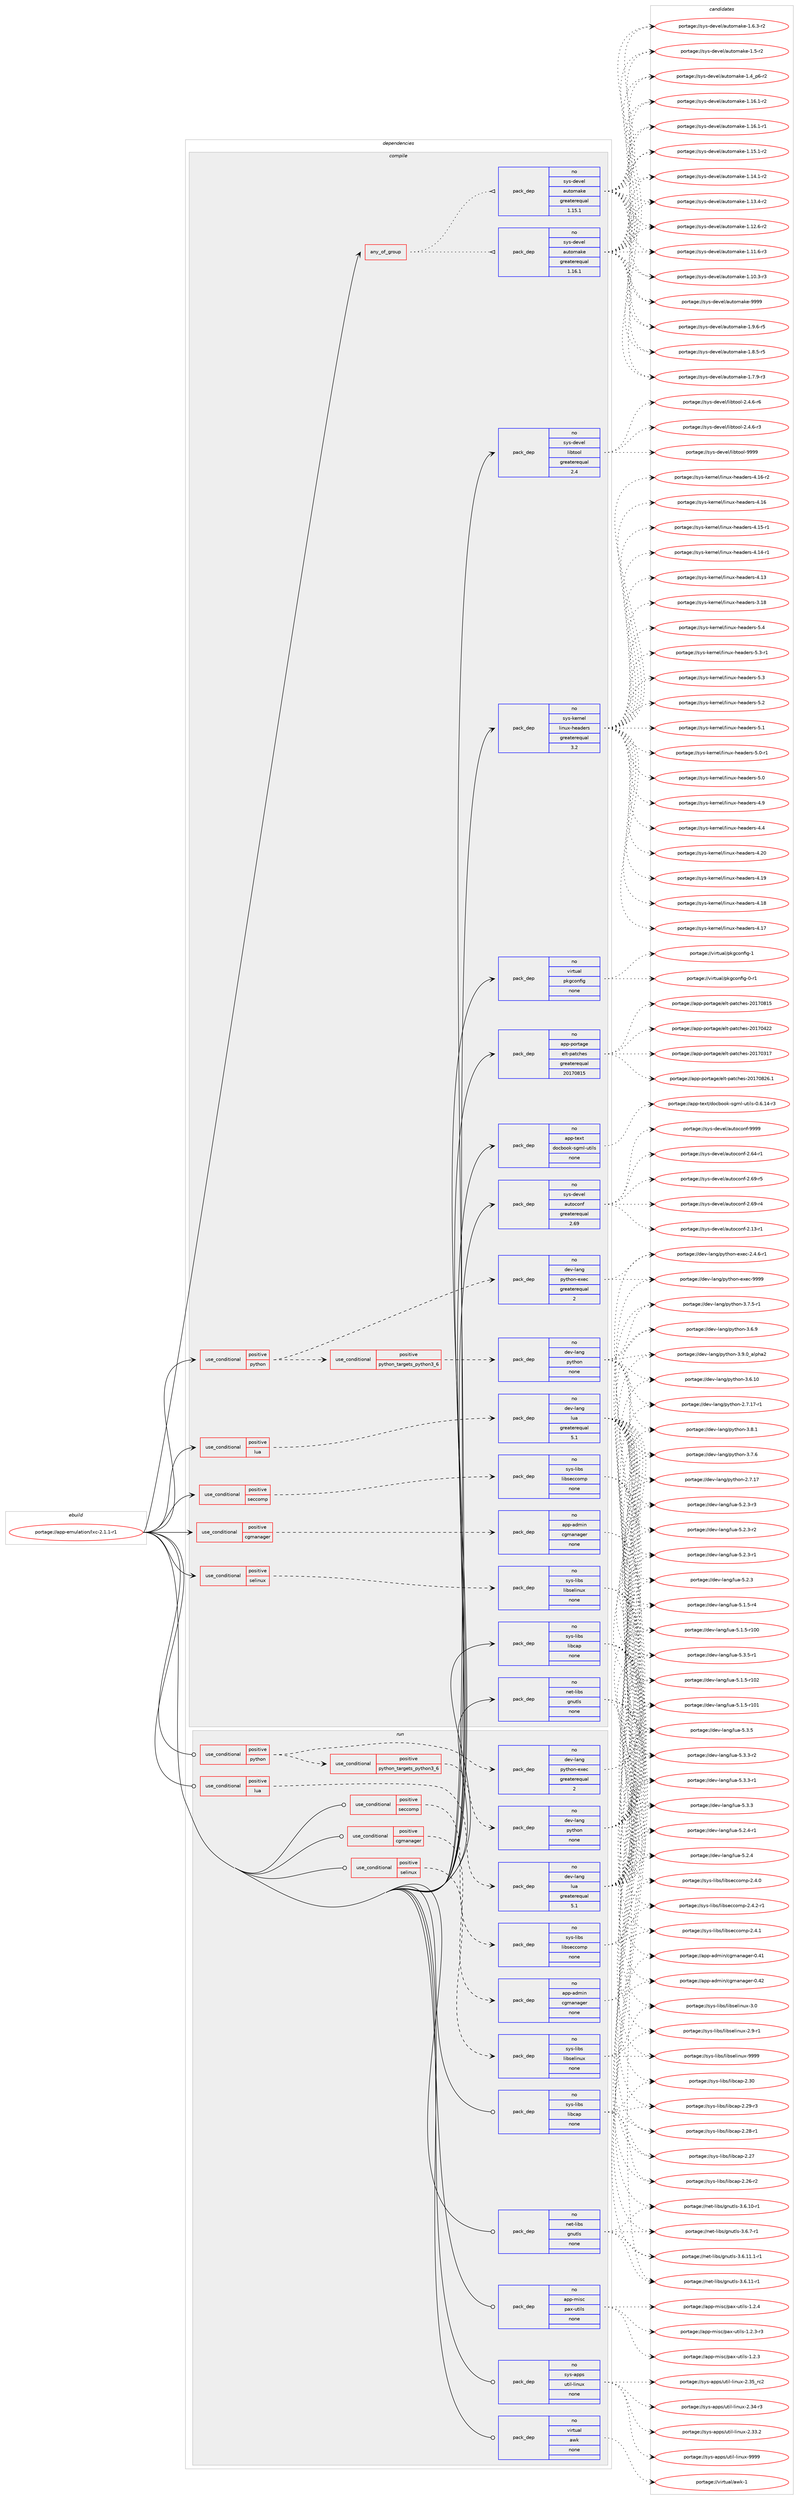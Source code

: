 digraph prolog {

# *************
# Graph options
# *************

newrank=true;
concentrate=true;
compound=true;
graph [rankdir=LR,fontname=Helvetica,fontsize=10,ranksep=1.5];#, ranksep=2.5, nodesep=0.2];
edge  [arrowhead=vee];
node  [fontname=Helvetica,fontsize=10];

# **********
# The ebuild
# **********

subgraph cluster_leftcol {
color=gray;
label=<<i>ebuild</i>>;
id [label="portage://app-emulation/lxc-2.1.1-r1", color=red, width=4, href="../app-emulation/lxc-2.1.1-r1.svg"];
}

# ****************
# The dependencies
# ****************

subgraph cluster_midcol {
color=gray;
label=<<i>dependencies</i>>;
subgraph cluster_compile {
fillcolor="#eeeeee";
style=filled;
label=<<i>compile</i>>;
subgraph any8077 {
dependency628080 [label=<<TABLE BORDER="0" CELLBORDER="1" CELLSPACING="0" CELLPADDING="4"><TR><TD CELLPADDING="10">any_of_group</TD></TR></TABLE>>, shape=none, color=red];subgraph pack471811 {
dependency628081 [label=<<TABLE BORDER="0" CELLBORDER="1" CELLSPACING="0" CELLPADDING="4" WIDTH="220"><TR><TD ROWSPAN="6" CELLPADDING="30">pack_dep</TD></TR><TR><TD WIDTH="110">no</TD></TR><TR><TD>sys-devel</TD></TR><TR><TD>automake</TD></TR><TR><TD>greaterequal</TD></TR><TR><TD>1.16.1</TD></TR></TABLE>>, shape=none, color=blue];
}
dependency628080:e -> dependency628081:w [weight=20,style="dotted",arrowhead="oinv"];
subgraph pack471812 {
dependency628082 [label=<<TABLE BORDER="0" CELLBORDER="1" CELLSPACING="0" CELLPADDING="4" WIDTH="220"><TR><TD ROWSPAN="6" CELLPADDING="30">pack_dep</TD></TR><TR><TD WIDTH="110">no</TD></TR><TR><TD>sys-devel</TD></TR><TR><TD>automake</TD></TR><TR><TD>greaterequal</TD></TR><TR><TD>1.15.1</TD></TR></TABLE>>, shape=none, color=blue];
}
dependency628080:e -> dependency628082:w [weight=20,style="dotted",arrowhead="oinv"];
}
id:e -> dependency628080:w [weight=20,style="solid",arrowhead="vee"];
subgraph cond147905 {
dependency628083 [label=<<TABLE BORDER="0" CELLBORDER="1" CELLSPACING="0" CELLPADDING="4"><TR><TD ROWSPAN="3" CELLPADDING="10">use_conditional</TD></TR><TR><TD>positive</TD></TR><TR><TD>cgmanager</TD></TR></TABLE>>, shape=none, color=red];
subgraph pack471813 {
dependency628084 [label=<<TABLE BORDER="0" CELLBORDER="1" CELLSPACING="0" CELLPADDING="4" WIDTH="220"><TR><TD ROWSPAN="6" CELLPADDING="30">pack_dep</TD></TR><TR><TD WIDTH="110">no</TD></TR><TR><TD>app-admin</TD></TR><TR><TD>cgmanager</TD></TR><TR><TD>none</TD></TR><TR><TD></TD></TR></TABLE>>, shape=none, color=blue];
}
dependency628083:e -> dependency628084:w [weight=20,style="dashed",arrowhead="vee"];
}
id:e -> dependency628083:w [weight=20,style="solid",arrowhead="vee"];
subgraph cond147906 {
dependency628085 [label=<<TABLE BORDER="0" CELLBORDER="1" CELLSPACING="0" CELLPADDING="4"><TR><TD ROWSPAN="3" CELLPADDING="10">use_conditional</TD></TR><TR><TD>positive</TD></TR><TR><TD>lua</TD></TR></TABLE>>, shape=none, color=red];
subgraph pack471814 {
dependency628086 [label=<<TABLE BORDER="0" CELLBORDER="1" CELLSPACING="0" CELLPADDING="4" WIDTH="220"><TR><TD ROWSPAN="6" CELLPADDING="30">pack_dep</TD></TR><TR><TD WIDTH="110">no</TD></TR><TR><TD>dev-lang</TD></TR><TR><TD>lua</TD></TR><TR><TD>greaterequal</TD></TR><TR><TD>5.1</TD></TR></TABLE>>, shape=none, color=blue];
}
dependency628085:e -> dependency628086:w [weight=20,style="dashed",arrowhead="vee"];
}
id:e -> dependency628085:w [weight=20,style="solid",arrowhead="vee"];
subgraph cond147907 {
dependency628087 [label=<<TABLE BORDER="0" CELLBORDER="1" CELLSPACING="0" CELLPADDING="4"><TR><TD ROWSPAN="3" CELLPADDING="10">use_conditional</TD></TR><TR><TD>positive</TD></TR><TR><TD>python</TD></TR></TABLE>>, shape=none, color=red];
subgraph cond147908 {
dependency628088 [label=<<TABLE BORDER="0" CELLBORDER="1" CELLSPACING="0" CELLPADDING="4"><TR><TD ROWSPAN="3" CELLPADDING="10">use_conditional</TD></TR><TR><TD>positive</TD></TR><TR><TD>python_targets_python3_6</TD></TR></TABLE>>, shape=none, color=red];
subgraph pack471815 {
dependency628089 [label=<<TABLE BORDER="0" CELLBORDER="1" CELLSPACING="0" CELLPADDING="4" WIDTH="220"><TR><TD ROWSPAN="6" CELLPADDING="30">pack_dep</TD></TR><TR><TD WIDTH="110">no</TD></TR><TR><TD>dev-lang</TD></TR><TR><TD>python</TD></TR><TR><TD>none</TD></TR><TR><TD></TD></TR></TABLE>>, shape=none, color=blue];
}
dependency628088:e -> dependency628089:w [weight=20,style="dashed",arrowhead="vee"];
}
dependency628087:e -> dependency628088:w [weight=20,style="dashed",arrowhead="vee"];
subgraph pack471816 {
dependency628090 [label=<<TABLE BORDER="0" CELLBORDER="1" CELLSPACING="0" CELLPADDING="4" WIDTH="220"><TR><TD ROWSPAN="6" CELLPADDING="30">pack_dep</TD></TR><TR><TD WIDTH="110">no</TD></TR><TR><TD>dev-lang</TD></TR><TR><TD>python-exec</TD></TR><TR><TD>greaterequal</TD></TR><TR><TD>2</TD></TR></TABLE>>, shape=none, color=blue];
}
dependency628087:e -> dependency628090:w [weight=20,style="dashed",arrowhead="vee"];
}
id:e -> dependency628087:w [weight=20,style="solid",arrowhead="vee"];
subgraph cond147909 {
dependency628091 [label=<<TABLE BORDER="0" CELLBORDER="1" CELLSPACING="0" CELLPADDING="4"><TR><TD ROWSPAN="3" CELLPADDING="10">use_conditional</TD></TR><TR><TD>positive</TD></TR><TR><TD>seccomp</TD></TR></TABLE>>, shape=none, color=red];
subgraph pack471817 {
dependency628092 [label=<<TABLE BORDER="0" CELLBORDER="1" CELLSPACING="0" CELLPADDING="4" WIDTH="220"><TR><TD ROWSPAN="6" CELLPADDING="30">pack_dep</TD></TR><TR><TD WIDTH="110">no</TD></TR><TR><TD>sys-libs</TD></TR><TR><TD>libseccomp</TD></TR><TR><TD>none</TD></TR><TR><TD></TD></TR></TABLE>>, shape=none, color=blue];
}
dependency628091:e -> dependency628092:w [weight=20,style="dashed",arrowhead="vee"];
}
id:e -> dependency628091:w [weight=20,style="solid",arrowhead="vee"];
subgraph cond147910 {
dependency628093 [label=<<TABLE BORDER="0" CELLBORDER="1" CELLSPACING="0" CELLPADDING="4"><TR><TD ROWSPAN="3" CELLPADDING="10">use_conditional</TD></TR><TR><TD>positive</TD></TR><TR><TD>selinux</TD></TR></TABLE>>, shape=none, color=red];
subgraph pack471818 {
dependency628094 [label=<<TABLE BORDER="0" CELLBORDER="1" CELLSPACING="0" CELLPADDING="4" WIDTH="220"><TR><TD ROWSPAN="6" CELLPADDING="30">pack_dep</TD></TR><TR><TD WIDTH="110">no</TD></TR><TR><TD>sys-libs</TD></TR><TR><TD>libselinux</TD></TR><TR><TD>none</TD></TR><TR><TD></TD></TR></TABLE>>, shape=none, color=blue];
}
dependency628093:e -> dependency628094:w [weight=20,style="dashed",arrowhead="vee"];
}
id:e -> dependency628093:w [weight=20,style="solid",arrowhead="vee"];
subgraph pack471819 {
dependency628095 [label=<<TABLE BORDER="0" CELLBORDER="1" CELLSPACING="0" CELLPADDING="4" WIDTH="220"><TR><TD ROWSPAN="6" CELLPADDING="30">pack_dep</TD></TR><TR><TD WIDTH="110">no</TD></TR><TR><TD>app-portage</TD></TR><TR><TD>elt-patches</TD></TR><TR><TD>greaterequal</TD></TR><TR><TD>20170815</TD></TR></TABLE>>, shape=none, color=blue];
}
id:e -> dependency628095:w [weight=20,style="solid",arrowhead="vee"];
subgraph pack471820 {
dependency628096 [label=<<TABLE BORDER="0" CELLBORDER="1" CELLSPACING="0" CELLPADDING="4" WIDTH="220"><TR><TD ROWSPAN="6" CELLPADDING="30">pack_dep</TD></TR><TR><TD WIDTH="110">no</TD></TR><TR><TD>app-text</TD></TR><TR><TD>docbook-sgml-utils</TD></TR><TR><TD>none</TD></TR><TR><TD></TD></TR></TABLE>>, shape=none, color=blue];
}
id:e -> dependency628096:w [weight=20,style="solid",arrowhead="vee"];
subgraph pack471821 {
dependency628097 [label=<<TABLE BORDER="0" CELLBORDER="1" CELLSPACING="0" CELLPADDING="4" WIDTH="220"><TR><TD ROWSPAN="6" CELLPADDING="30">pack_dep</TD></TR><TR><TD WIDTH="110">no</TD></TR><TR><TD>net-libs</TD></TR><TR><TD>gnutls</TD></TR><TR><TD>none</TD></TR><TR><TD></TD></TR></TABLE>>, shape=none, color=blue];
}
id:e -> dependency628097:w [weight=20,style="solid",arrowhead="vee"];
subgraph pack471822 {
dependency628098 [label=<<TABLE BORDER="0" CELLBORDER="1" CELLSPACING="0" CELLPADDING="4" WIDTH="220"><TR><TD ROWSPAN="6" CELLPADDING="30">pack_dep</TD></TR><TR><TD WIDTH="110">no</TD></TR><TR><TD>sys-devel</TD></TR><TR><TD>autoconf</TD></TR><TR><TD>greaterequal</TD></TR><TR><TD>2.69</TD></TR></TABLE>>, shape=none, color=blue];
}
id:e -> dependency628098:w [weight=20,style="solid",arrowhead="vee"];
subgraph pack471823 {
dependency628099 [label=<<TABLE BORDER="0" CELLBORDER="1" CELLSPACING="0" CELLPADDING="4" WIDTH="220"><TR><TD ROWSPAN="6" CELLPADDING="30">pack_dep</TD></TR><TR><TD WIDTH="110">no</TD></TR><TR><TD>sys-devel</TD></TR><TR><TD>libtool</TD></TR><TR><TD>greaterequal</TD></TR><TR><TD>2.4</TD></TR></TABLE>>, shape=none, color=blue];
}
id:e -> dependency628099:w [weight=20,style="solid",arrowhead="vee"];
subgraph pack471824 {
dependency628100 [label=<<TABLE BORDER="0" CELLBORDER="1" CELLSPACING="0" CELLPADDING="4" WIDTH="220"><TR><TD ROWSPAN="6" CELLPADDING="30">pack_dep</TD></TR><TR><TD WIDTH="110">no</TD></TR><TR><TD>sys-kernel</TD></TR><TR><TD>linux-headers</TD></TR><TR><TD>greaterequal</TD></TR><TR><TD>3.2</TD></TR></TABLE>>, shape=none, color=blue];
}
id:e -> dependency628100:w [weight=20,style="solid",arrowhead="vee"];
subgraph pack471825 {
dependency628101 [label=<<TABLE BORDER="0" CELLBORDER="1" CELLSPACING="0" CELLPADDING="4" WIDTH="220"><TR><TD ROWSPAN="6" CELLPADDING="30">pack_dep</TD></TR><TR><TD WIDTH="110">no</TD></TR><TR><TD>sys-libs</TD></TR><TR><TD>libcap</TD></TR><TR><TD>none</TD></TR><TR><TD></TD></TR></TABLE>>, shape=none, color=blue];
}
id:e -> dependency628101:w [weight=20,style="solid",arrowhead="vee"];
subgraph pack471826 {
dependency628102 [label=<<TABLE BORDER="0" CELLBORDER="1" CELLSPACING="0" CELLPADDING="4" WIDTH="220"><TR><TD ROWSPAN="6" CELLPADDING="30">pack_dep</TD></TR><TR><TD WIDTH="110">no</TD></TR><TR><TD>virtual</TD></TR><TR><TD>pkgconfig</TD></TR><TR><TD>none</TD></TR><TR><TD></TD></TR></TABLE>>, shape=none, color=blue];
}
id:e -> dependency628102:w [weight=20,style="solid",arrowhead="vee"];
}
subgraph cluster_compileandrun {
fillcolor="#eeeeee";
style=filled;
label=<<i>compile and run</i>>;
}
subgraph cluster_run {
fillcolor="#eeeeee";
style=filled;
label=<<i>run</i>>;
subgraph cond147911 {
dependency628103 [label=<<TABLE BORDER="0" CELLBORDER="1" CELLSPACING="0" CELLPADDING="4"><TR><TD ROWSPAN="3" CELLPADDING="10">use_conditional</TD></TR><TR><TD>positive</TD></TR><TR><TD>cgmanager</TD></TR></TABLE>>, shape=none, color=red];
subgraph pack471827 {
dependency628104 [label=<<TABLE BORDER="0" CELLBORDER="1" CELLSPACING="0" CELLPADDING="4" WIDTH="220"><TR><TD ROWSPAN="6" CELLPADDING="30">pack_dep</TD></TR><TR><TD WIDTH="110">no</TD></TR><TR><TD>app-admin</TD></TR><TR><TD>cgmanager</TD></TR><TR><TD>none</TD></TR><TR><TD></TD></TR></TABLE>>, shape=none, color=blue];
}
dependency628103:e -> dependency628104:w [weight=20,style="dashed",arrowhead="vee"];
}
id:e -> dependency628103:w [weight=20,style="solid",arrowhead="odot"];
subgraph cond147912 {
dependency628105 [label=<<TABLE BORDER="0" CELLBORDER="1" CELLSPACING="0" CELLPADDING="4"><TR><TD ROWSPAN="3" CELLPADDING="10">use_conditional</TD></TR><TR><TD>positive</TD></TR><TR><TD>lua</TD></TR></TABLE>>, shape=none, color=red];
subgraph pack471828 {
dependency628106 [label=<<TABLE BORDER="0" CELLBORDER="1" CELLSPACING="0" CELLPADDING="4" WIDTH="220"><TR><TD ROWSPAN="6" CELLPADDING="30">pack_dep</TD></TR><TR><TD WIDTH="110">no</TD></TR><TR><TD>dev-lang</TD></TR><TR><TD>lua</TD></TR><TR><TD>greaterequal</TD></TR><TR><TD>5.1</TD></TR></TABLE>>, shape=none, color=blue];
}
dependency628105:e -> dependency628106:w [weight=20,style="dashed",arrowhead="vee"];
}
id:e -> dependency628105:w [weight=20,style="solid",arrowhead="odot"];
subgraph cond147913 {
dependency628107 [label=<<TABLE BORDER="0" CELLBORDER="1" CELLSPACING="0" CELLPADDING="4"><TR><TD ROWSPAN="3" CELLPADDING="10">use_conditional</TD></TR><TR><TD>positive</TD></TR><TR><TD>python</TD></TR></TABLE>>, shape=none, color=red];
subgraph cond147914 {
dependency628108 [label=<<TABLE BORDER="0" CELLBORDER="1" CELLSPACING="0" CELLPADDING="4"><TR><TD ROWSPAN="3" CELLPADDING="10">use_conditional</TD></TR><TR><TD>positive</TD></TR><TR><TD>python_targets_python3_6</TD></TR></TABLE>>, shape=none, color=red];
subgraph pack471829 {
dependency628109 [label=<<TABLE BORDER="0" CELLBORDER="1" CELLSPACING="0" CELLPADDING="4" WIDTH="220"><TR><TD ROWSPAN="6" CELLPADDING="30">pack_dep</TD></TR><TR><TD WIDTH="110">no</TD></TR><TR><TD>dev-lang</TD></TR><TR><TD>python</TD></TR><TR><TD>none</TD></TR><TR><TD></TD></TR></TABLE>>, shape=none, color=blue];
}
dependency628108:e -> dependency628109:w [weight=20,style="dashed",arrowhead="vee"];
}
dependency628107:e -> dependency628108:w [weight=20,style="dashed",arrowhead="vee"];
subgraph pack471830 {
dependency628110 [label=<<TABLE BORDER="0" CELLBORDER="1" CELLSPACING="0" CELLPADDING="4" WIDTH="220"><TR><TD ROWSPAN="6" CELLPADDING="30">pack_dep</TD></TR><TR><TD WIDTH="110">no</TD></TR><TR><TD>dev-lang</TD></TR><TR><TD>python-exec</TD></TR><TR><TD>greaterequal</TD></TR><TR><TD>2</TD></TR></TABLE>>, shape=none, color=blue];
}
dependency628107:e -> dependency628110:w [weight=20,style="dashed",arrowhead="vee"];
}
id:e -> dependency628107:w [weight=20,style="solid",arrowhead="odot"];
subgraph cond147915 {
dependency628111 [label=<<TABLE BORDER="0" CELLBORDER="1" CELLSPACING="0" CELLPADDING="4"><TR><TD ROWSPAN="3" CELLPADDING="10">use_conditional</TD></TR><TR><TD>positive</TD></TR><TR><TD>seccomp</TD></TR></TABLE>>, shape=none, color=red];
subgraph pack471831 {
dependency628112 [label=<<TABLE BORDER="0" CELLBORDER="1" CELLSPACING="0" CELLPADDING="4" WIDTH="220"><TR><TD ROWSPAN="6" CELLPADDING="30">pack_dep</TD></TR><TR><TD WIDTH="110">no</TD></TR><TR><TD>sys-libs</TD></TR><TR><TD>libseccomp</TD></TR><TR><TD>none</TD></TR><TR><TD></TD></TR></TABLE>>, shape=none, color=blue];
}
dependency628111:e -> dependency628112:w [weight=20,style="dashed",arrowhead="vee"];
}
id:e -> dependency628111:w [weight=20,style="solid",arrowhead="odot"];
subgraph cond147916 {
dependency628113 [label=<<TABLE BORDER="0" CELLBORDER="1" CELLSPACING="0" CELLPADDING="4"><TR><TD ROWSPAN="3" CELLPADDING="10">use_conditional</TD></TR><TR><TD>positive</TD></TR><TR><TD>selinux</TD></TR></TABLE>>, shape=none, color=red];
subgraph pack471832 {
dependency628114 [label=<<TABLE BORDER="0" CELLBORDER="1" CELLSPACING="0" CELLPADDING="4" WIDTH="220"><TR><TD ROWSPAN="6" CELLPADDING="30">pack_dep</TD></TR><TR><TD WIDTH="110">no</TD></TR><TR><TD>sys-libs</TD></TR><TR><TD>libselinux</TD></TR><TR><TD>none</TD></TR><TR><TD></TD></TR></TABLE>>, shape=none, color=blue];
}
dependency628113:e -> dependency628114:w [weight=20,style="dashed",arrowhead="vee"];
}
id:e -> dependency628113:w [weight=20,style="solid",arrowhead="odot"];
subgraph pack471833 {
dependency628115 [label=<<TABLE BORDER="0" CELLBORDER="1" CELLSPACING="0" CELLPADDING="4" WIDTH="220"><TR><TD ROWSPAN="6" CELLPADDING="30">pack_dep</TD></TR><TR><TD WIDTH="110">no</TD></TR><TR><TD>app-misc</TD></TR><TR><TD>pax-utils</TD></TR><TR><TD>none</TD></TR><TR><TD></TD></TR></TABLE>>, shape=none, color=blue];
}
id:e -> dependency628115:w [weight=20,style="solid",arrowhead="odot"];
subgraph pack471834 {
dependency628116 [label=<<TABLE BORDER="0" CELLBORDER="1" CELLSPACING="0" CELLPADDING="4" WIDTH="220"><TR><TD ROWSPAN="6" CELLPADDING="30">pack_dep</TD></TR><TR><TD WIDTH="110">no</TD></TR><TR><TD>net-libs</TD></TR><TR><TD>gnutls</TD></TR><TR><TD>none</TD></TR><TR><TD></TD></TR></TABLE>>, shape=none, color=blue];
}
id:e -> dependency628116:w [weight=20,style="solid",arrowhead="odot"];
subgraph pack471835 {
dependency628117 [label=<<TABLE BORDER="0" CELLBORDER="1" CELLSPACING="0" CELLPADDING="4" WIDTH="220"><TR><TD ROWSPAN="6" CELLPADDING="30">pack_dep</TD></TR><TR><TD WIDTH="110">no</TD></TR><TR><TD>sys-apps</TD></TR><TR><TD>util-linux</TD></TR><TR><TD>none</TD></TR><TR><TD></TD></TR></TABLE>>, shape=none, color=blue];
}
id:e -> dependency628117:w [weight=20,style="solid",arrowhead="odot"];
subgraph pack471836 {
dependency628118 [label=<<TABLE BORDER="0" CELLBORDER="1" CELLSPACING="0" CELLPADDING="4" WIDTH="220"><TR><TD ROWSPAN="6" CELLPADDING="30">pack_dep</TD></TR><TR><TD WIDTH="110">no</TD></TR><TR><TD>sys-libs</TD></TR><TR><TD>libcap</TD></TR><TR><TD>none</TD></TR><TR><TD></TD></TR></TABLE>>, shape=none, color=blue];
}
id:e -> dependency628118:w [weight=20,style="solid",arrowhead="odot"];
subgraph pack471837 {
dependency628119 [label=<<TABLE BORDER="0" CELLBORDER="1" CELLSPACING="0" CELLPADDING="4" WIDTH="220"><TR><TD ROWSPAN="6" CELLPADDING="30">pack_dep</TD></TR><TR><TD WIDTH="110">no</TD></TR><TR><TD>virtual</TD></TR><TR><TD>awk</TD></TR><TR><TD>none</TD></TR><TR><TD></TD></TR></TABLE>>, shape=none, color=blue];
}
id:e -> dependency628119:w [weight=20,style="solid",arrowhead="odot"];
}
}

# **************
# The candidates
# **************

subgraph cluster_choices {
rank=same;
color=gray;
label=<<i>candidates</i>>;

subgraph choice471811 {
color=black;
nodesep=1;
choice115121115451001011181011084797117116111109971071014557575757 [label="portage://sys-devel/automake-9999", color=red, width=4,href="../sys-devel/automake-9999.svg"];
choice115121115451001011181011084797117116111109971071014549465746544511453 [label="portage://sys-devel/automake-1.9.6-r5", color=red, width=4,href="../sys-devel/automake-1.9.6-r5.svg"];
choice115121115451001011181011084797117116111109971071014549465646534511453 [label="portage://sys-devel/automake-1.8.5-r5", color=red, width=4,href="../sys-devel/automake-1.8.5-r5.svg"];
choice115121115451001011181011084797117116111109971071014549465546574511451 [label="portage://sys-devel/automake-1.7.9-r3", color=red, width=4,href="../sys-devel/automake-1.7.9-r3.svg"];
choice115121115451001011181011084797117116111109971071014549465446514511450 [label="portage://sys-devel/automake-1.6.3-r2", color=red, width=4,href="../sys-devel/automake-1.6.3-r2.svg"];
choice11512111545100101118101108479711711611110997107101454946534511450 [label="portage://sys-devel/automake-1.5-r2", color=red, width=4,href="../sys-devel/automake-1.5-r2.svg"];
choice115121115451001011181011084797117116111109971071014549465295112544511450 [label="portage://sys-devel/automake-1.4_p6-r2", color=red, width=4,href="../sys-devel/automake-1.4_p6-r2.svg"];
choice11512111545100101118101108479711711611110997107101454946495446494511450 [label="portage://sys-devel/automake-1.16.1-r2", color=red, width=4,href="../sys-devel/automake-1.16.1-r2.svg"];
choice11512111545100101118101108479711711611110997107101454946495446494511449 [label="portage://sys-devel/automake-1.16.1-r1", color=red, width=4,href="../sys-devel/automake-1.16.1-r1.svg"];
choice11512111545100101118101108479711711611110997107101454946495346494511450 [label="portage://sys-devel/automake-1.15.1-r2", color=red, width=4,href="../sys-devel/automake-1.15.1-r2.svg"];
choice11512111545100101118101108479711711611110997107101454946495246494511450 [label="portage://sys-devel/automake-1.14.1-r2", color=red, width=4,href="../sys-devel/automake-1.14.1-r2.svg"];
choice11512111545100101118101108479711711611110997107101454946495146524511450 [label="portage://sys-devel/automake-1.13.4-r2", color=red, width=4,href="../sys-devel/automake-1.13.4-r2.svg"];
choice11512111545100101118101108479711711611110997107101454946495046544511450 [label="portage://sys-devel/automake-1.12.6-r2", color=red, width=4,href="../sys-devel/automake-1.12.6-r2.svg"];
choice11512111545100101118101108479711711611110997107101454946494946544511451 [label="portage://sys-devel/automake-1.11.6-r3", color=red, width=4,href="../sys-devel/automake-1.11.6-r3.svg"];
choice11512111545100101118101108479711711611110997107101454946494846514511451 [label="portage://sys-devel/automake-1.10.3-r3", color=red, width=4,href="../sys-devel/automake-1.10.3-r3.svg"];
dependency628081:e -> choice115121115451001011181011084797117116111109971071014557575757:w [style=dotted,weight="100"];
dependency628081:e -> choice115121115451001011181011084797117116111109971071014549465746544511453:w [style=dotted,weight="100"];
dependency628081:e -> choice115121115451001011181011084797117116111109971071014549465646534511453:w [style=dotted,weight="100"];
dependency628081:e -> choice115121115451001011181011084797117116111109971071014549465546574511451:w [style=dotted,weight="100"];
dependency628081:e -> choice115121115451001011181011084797117116111109971071014549465446514511450:w [style=dotted,weight="100"];
dependency628081:e -> choice11512111545100101118101108479711711611110997107101454946534511450:w [style=dotted,weight="100"];
dependency628081:e -> choice115121115451001011181011084797117116111109971071014549465295112544511450:w [style=dotted,weight="100"];
dependency628081:e -> choice11512111545100101118101108479711711611110997107101454946495446494511450:w [style=dotted,weight="100"];
dependency628081:e -> choice11512111545100101118101108479711711611110997107101454946495446494511449:w [style=dotted,weight="100"];
dependency628081:e -> choice11512111545100101118101108479711711611110997107101454946495346494511450:w [style=dotted,weight="100"];
dependency628081:e -> choice11512111545100101118101108479711711611110997107101454946495246494511450:w [style=dotted,weight="100"];
dependency628081:e -> choice11512111545100101118101108479711711611110997107101454946495146524511450:w [style=dotted,weight="100"];
dependency628081:e -> choice11512111545100101118101108479711711611110997107101454946495046544511450:w [style=dotted,weight="100"];
dependency628081:e -> choice11512111545100101118101108479711711611110997107101454946494946544511451:w [style=dotted,weight="100"];
dependency628081:e -> choice11512111545100101118101108479711711611110997107101454946494846514511451:w [style=dotted,weight="100"];
}
subgraph choice471812 {
color=black;
nodesep=1;
choice115121115451001011181011084797117116111109971071014557575757 [label="portage://sys-devel/automake-9999", color=red, width=4,href="../sys-devel/automake-9999.svg"];
choice115121115451001011181011084797117116111109971071014549465746544511453 [label="portage://sys-devel/automake-1.9.6-r5", color=red, width=4,href="../sys-devel/automake-1.9.6-r5.svg"];
choice115121115451001011181011084797117116111109971071014549465646534511453 [label="portage://sys-devel/automake-1.8.5-r5", color=red, width=4,href="../sys-devel/automake-1.8.5-r5.svg"];
choice115121115451001011181011084797117116111109971071014549465546574511451 [label="portage://sys-devel/automake-1.7.9-r3", color=red, width=4,href="../sys-devel/automake-1.7.9-r3.svg"];
choice115121115451001011181011084797117116111109971071014549465446514511450 [label="portage://sys-devel/automake-1.6.3-r2", color=red, width=4,href="../sys-devel/automake-1.6.3-r2.svg"];
choice11512111545100101118101108479711711611110997107101454946534511450 [label="portage://sys-devel/automake-1.5-r2", color=red, width=4,href="../sys-devel/automake-1.5-r2.svg"];
choice115121115451001011181011084797117116111109971071014549465295112544511450 [label="portage://sys-devel/automake-1.4_p6-r2", color=red, width=4,href="../sys-devel/automake-1.4_p6-r2.svg"];
choice11512111545100101118101108479711711611110997107101454946495446494511450 [label="portage://sys-devel/automake-1.16.1-r2", color=red, width=4,href="../sys-devel/automake-1.16.1-r2.svg"];
choice11512111545100101118101108479711711611110997107101454946495446494511449 [label="portage://sys-devel/automake-1.16.1-r1", color=red, width=4,href="../sys-devel/automake-1.16.1-r1.svg"];
choice11512111545100101118101108479711711611110997107101454946495346494511450 [label="portage://sys-devel/automake-1.15.1-r2", color=red, width=4,href="../sys-devel/automake-1.15.1-r2.svg"];
choice11512111545100101118101108479711711611110997107101454946495246494511450 [label="portage://sys-devel/automake-1.14.1-r2", color=red, width=4,href="../sys-devel/automake-1.14.1-r2.svg"];
choice11512111545100101118101108479711711611110997107101454946495146524511450 [label="portage://sys-devel/automake-1.13.4-r2", color=red, width=4,href="../sys-devel/automake-1.13.4-r2.svg"];
choice11512111545100101118101108479711711611110997107101454946495046544511450 [label="portage://sys-devel/automake-1.12.6-r2", color=red, width=4,href="../sys-devel/automake-1.12.6-r2.svg"];
choice11512111545100101118101108479711711611110997107101454946494946544511451 [label="portage://sys-devel/automake-1.11.6-r3", color=red, width=4,href="../sys-devel/automake-1.11.6-r3.svg"];
choice11512111545100101118101108479711711611110997107101454946494846514511451 [label="portage://sys-devel/automake-1.10.3-r3", color=red, width=4,href="../sys-devel/automake-1.10.3-r3.svg"];
dependency628082:e -> choice115121115451001011181011084797117116111109971071014557575757:w [style=dotted,weight="100"];
dependency628082:e -> choice115121115451001011181011084797117116111109971071014549465746544511453:w [style=dotted,weight="100"];
dependency628082:e -> choice115121115451001011181011084797117116111109971071014549465646534511453:w [style=dotted,weight="100"];
dependency628082:e -> choice115121115451001011181011084797117116111109971071014549465546574511451:w [style=dotted,weight="100"];
dependency628082:e -> choice115121115451001011181011084797117116111109971071014549465446514511450:w [style=dotted,weight="100"];
dependency628082:e -> choice11512111545100101118101108479711711611110997107101454946534511450:w [style=dotted,weight="100"];
dependency628082:e -> choice115121115451001011181011084797117116111109971071014549465295112544511450:w [style=dotted,weight="100"];
dependency628082:e -> choice11512111545100101118101108479711711611110997107101454946495446494511450:w [style=dotted,weight="100"];
dependency628082:e -> choice11512111545100101118101108479711711611110997107101454946495446494511449:w [style=dotted,weight="100"];
dependency628082:e -> choice11512111545100101118101108479711711611110997107101454946495346494511450:w [style=dotted,weight="100"];
dependency628082:e -> choice11512111545100101118101108479711711611110997107101454946495246494511450:w [style=dotted,weight="100"];
dependency628082:e -> choice11512111545100101118101108479711711611110997107101454946495146524511450:w [style=dotted,weight="100"];
dependency628082:e -> choice11512111545100101118101108479711711611110997107101454946495046544511450:w [style=dotted,weight="100"];
dependency628082:e -> choice11512111545100101118101108479711711611110997107101454946494946544511451:w [style=dotted,weight="100"];
dependency628082:e -> choice11512111545100101118101108479711711611110997107101454946494846514511451:w [style=dotted,weight="100"];
}
subgraph choice471813 {
color=black;
nodesep=1;
choice971121124597100109105110479910310997110971031011144548465250 [label="portage://app-admin/cgmanager-0.42", color=red, width=4,href="../app-admin/cgmanager-0.42.svg"];
choice971121124597100109105110479910310997110971031011144548465249 [label="portage://app-admin/cgmanager-0.41", color=red, width=4,href="../app-admin/cgmanager-0.41.svg"];
dependency628084:e -> choice971121124597100109105110479910310997110971031011144548465250:w [style=dotted,weight="100"];
dependency628084:e -> choice971121124597100109105110479910310997110971031011144548465249:w [style=dotted,weight="100"];
}
subgraph choice471814 {
color=black;
nodesep=1;
choice100101118451089711010347108117974553465146534511449 [label="portage://dev-lang/lua-5.3.5-r1", color=red, width=4,href="../dev-lang/lua-5.3.5-r1.svg"];
choice10010111845108971101034710811797455346514653 [label="portage://dev-lang/lua-5.3.5", color=red, width=4,href="../dev-lang/lua-5.3.5.svg"];
choice100101118451089711010347108117974553465146514511450 [label="portage://dev-lang/lua-5.3.3-r2", color=red, width=4,href="../dev-lang/lua-5.3.3-r2.svg"];
choice100101118451089711010347108117974553465146514511449 [label="portage://dev-lang/lua-5.3.3-r1", color=red, width=4,href="../dev-lang/lua-5.3.3-r1.svg"];
choice10010111845108971101034710811797455346514651 [label="portage://dev-lang/lua-5.3.3", color=red, width=4,href="../dev-lang/lua-5.3.3.svg"];
choice100101118451089711010347108117974553465046524511449 [label="portage://dev-lang/lua-5.2.4-r1", color=red, width=4,href="../dev-lang/lua-5.2.4-r1.svg"];
choice10010111845108971101034710811797455346504652 [label="portage://dev-lang/lua-5.2.4", color=red, width=4,href="../dev-lang/lua-5.2.4.svg"];
choice100101118451089711010347108117974553465046514511451 [label="portage://dev-lang/lua-5.2.3-r3", color=red, width=4,href="../dev-lang/lua-5.2.3-r3.svg"];
choice100101118451089711010347108117974553465046514511450 [label="portage://dev-lang/lua-5.2.3-r2", color=red, width=4,href="../dev-lang/lua-5.2.3-r2.svg"];
choice100101118451089711010347108117974553465046514511449 [label="portage://dev-lang/lua-5.2.3-r1", color=red, width=4,href="../dev-lang/lua-5.2.3-r1.svg"];
choice10010111845108971101034710811797455346504651 [label="portage://dev-lang/lua-5.2.3", color=red, width=4,href="../dev-lang/lua-5.2.3.svg"];
choice100101118451089711010347108117974553464946534511452 [label="portage://dev-lang/lua-5.1.5-r4", color=red, width=4,href="../dev-lang/lua-5.1.5-r4.svg"];
choice1001011184510897110103471081179745534649465345114494850 [label="portage://dev-lang/lua-5.1.5-r102", color=red, width=4,href="../dev-lang/lua-5.1.5-r102.svg"];
choice1001011184510897110103471081179745534649465345114494849 [label="portage://dev-lang/lua-5.1.5-r101", color=red, width=4,href="../dev-lang/lua-5.1.5-r101.svg"];
choice1001011184510897110103471081179745534649465345114494848 [label="portage://dev-lang/lua-5.1.5-r100", color=red, width=4,href="../dev-lang/lua-5.1.5-r100.svg"];
dependency628086:e -> choice100101118451089711010347108117974553465146534511449:w [style=dotted,weight="100"];
dependency628086:e -> choice10010111845108971101034710811797455346514653:w [style=dotted,weight="100"];
dependency628086:e -> choice100101118451089711010347108117974553465146514511450:w [style=dotted,weight="100"];
dependency628086:e -> choice100101118451089711010347108117974553465146514511449:w [style=dotted,weight="100"];
dependency628086:e -> choice10010111845108971101034710811797455346514651:w [style=dotted,weight="100"];
dependency628086:e -> choice100101118451089711010347108117974553465046524511449:w [style=dotted,weight="100"];
dependency628086:e -> choice10010111845108971101034710811797455346504652:w [style=dotted,weight="100"];
dependency628086:e -> choice100101118451089711010347108117974553465046514511451:w [style=dotted,weight="100"];
dependency628086:e -> choice100101118451089711010347108117974553465046514511450:w [style=dotted,weight="100"];
dependency628086:e -> choice100101118451089711010347108117974553465046514511449:w [style=dotted,weight="100"];
dependency628086:e -> choice10010111845108971101034710811797455346504651:w [style=dotted,weight="100"];
dependency628086:e -> choice100101118451089711010347108117974553464946534511452:w [style=dotted,weight="100"];
dependency628086:e -> choice1001011184510897110103471081179745534649465345114494850:w [style=dotted,weight="100"];
dependency628086:e -> choice1001011184510897110103471081179745534649465345114494849:w [style=dotted,weight="100"];
dependency628086:e -> choice1001011184510897110103471081179745534649465345114494848:w [style=dotted,weight="100"];
}
subgraph choice471815 {
color=black;
nodesep=1;
choice10010111845108971101034711212111610411111045514657464895971081121049750 [label="portage://dev-lang/python-3.9.0_alpha2", color=red, width=4,href="../dev-lang/python-3.9.0_alpha2.svg"];
choice100101118451089711010347112121116104111110455146564649 [label="portage://dev-lang/python-3.8.1", color=red, width=4,href="../dev-lang/python-3.8.1.svg"];
choice100101118451089711010347112121116104111110455146554654 [label="portage://dev-lang/python-3.7.6", color=red, width=4,href="../dev-lang/python-3.7.6.svg"];
choice1001011184510897110103471121211161041111104551465546534511449 [label="portage://dev-lang/python-3.7.5-r1", color=red, width=4,href="../dev-lang/python-3.7.5-r1.svg"];
choice100101118451089711010347112121116104111110455146544657 [label="portage://dev-lang/python-3.6.9", color=red, width=4,href="../dev-lang/python-3.6.9.svg"];
choice10010111845108971101034711212111610411111045514654464948 [label="portage://dev-lang/python-3.6.10", color=red, width=4,href="../dev-lang/python-3.6.10.svg"];
choice100101118451089711010347112121116104111110455046554649554511449 [label="portage://dev-lang/python-2.7.17-r1", color=red, width=4,href="../dev-lang/python-2.7.17-r1.svg"];
choice10010111845108971101034711212111610411111045504655464955 [label="portage://dev-lang/python-2.7.17", color=red, width=4,href="../dev-lang/python-2.7.17.svg"];
dependency628089:e -> choice10010111845108971101034711212111610411111045514657464895971081121049750:w [style=dotted,weight="100"];
dependency628089:e -> choice100101118451089711010347112121116104111110455146564649:w [style=dotted,weight="100"];
dependency628089:e -> choice100101118451089711010347112121116104111110455146554654:w [style=dotted,weight="100"];
dependency628089:e -> choice1001011184510897110103471121211161041111104551465546534511449:w [style=dotted,weight="100"];
dependency628089:e -> choice100101118451089711010347112121116104111110455146544657:w [style=dotted,weight="100"];
dependency628089:e -> choice10010111845108971101034711212111610411111045514654464948:w [style=dotted,weight="100"];
dependency628089:e -> choice100101118451089711010347112121116104111110455046554649554511449:w [style=dotted,weight="100"];
dependency628089:e -> choice10010111845108971101034711212111610411111045504655464955:w [style=dotted,weight="100"];
}
subgraph choice471816 {
color=black;
nodesep=1;
choice10010111845108971101034711212111610411111045101120101994557575757 [label="portage://dev-lang/python-exec-9999", color=red, width=4,href="../dev-lang/python-exec-9999.svg"];
choice10010111845108971101034711212111610411111045101120101994550465246544511449 [label="portage://dev-lang/python-exec-2.4.6-r1", color=red, width=4,href="../dev-lang/python-exec-2.4.6-r1.svg"];
dependency628090:e -> choice10010111845108971101034711212111610411111045101120101994557575757:w [style=dotted,weight="100"];
dependency628090:e -> choice10010111845108971101034711212111610411111045101120101994550465246544511449:w [style=dotted,weight="100"];
}
subgraph choice471817 {
color=black;
nodesep=1;
choice1151211154510810598115471081059811510199991111091124550465246504511449 [label="portage://sys-libs/libseccomp-2.4.2-r1", color=red, width=4,href="../sys-libs/libseccomp-2.4.2-r1.svg"];
choice115121115451081059811547108105981151019999111109112455046524649 [label="portage://sys-libs/libseccomp-2.4.1", color=red, width=4,href="../sys-libs/libseccomp-2.4.1.svg"];
choice115121115451081059811547108105981151019999111109112455046524648 [label="portage://sys-libs/libseccomp-2.4.0", color=red, width=4,href="../sys-libs/libseccomp-2.4.0.svg"];
dependency628092:e -> choice1151211154510810598115471081059811510199991111091124550465246504511449:w [style=dotted,weight="100"];
dependency628092:e -> choice115121115451081059811547108105981151019999111109112455046524649:w [style=dotted,weight="100"];
dependency628092:e -> choice115121115451081059811547108105981151019999111109112455046524648:w [style=dotted,weight="100"];
}
subgraph choice471818 {
color=black;
nodesep=1;
choice115121115451081059811547108105981151011081051101171204557575757 [label="portage://sys-libs/libselinux-9999", color=red, width=4,href="../sys-libs/libselinux-9999.svg"];
choice1151211154510810598115471081059811510110810511011712045514648 [label="portage://sys-libs/libselinux-3.0", color=red, width=4,href="../sys-libs/libselinux-3.0.svg"];
choice11512111545108105981154710810598115101108105110117120455046574511449 [label="portage://sys-libs/libselinux-2.9-r1", color=red, width=4,href="../sys-libs/libselinux-2.9-r1.svg"];
dependency628094:e -> choice115121115451081059811547108105981151011081051101171204557575757:w [style=dotted,weight="100"];
dependency628094:e -> choice1151211154510810598115471081059811510110810511011712045514648:w [style=dotted,weight="100"];
dependency628094:e -> choice11512111545108105981154710810598115101108105110117120455046574511449:w [style=dotted,weight="100"];
}
subgraph choice471819 {
color=black;
nodesep=1;
choice971121124511211111411697103101471011081164511297116991041011154550484955485650544649 [label="portage://app-portage/elt-patches-20170826.1", color=red, width=4,href="../app-portage/elt-patches-20170826.1.svg"];
choice97112112451121111141169710310147101108116451129711699104101115455048495548564953 [label="portage://app-portage/elt-patches-20170815", color=red, width=4,href="../app-portage/elt-patches-20170815.svg"];
choice97112112451121111141169710310147101108116451129711699104101115455048495548525050 [label="portage://app-portage/elt-patches-20170422", color=red, width=4,href="../app-portage/elt-patches-20170422.svg"];
choice97112112451121111141169710310147101108116451129711699104101115455048495548514955 [label="portage://app-portage/elt-patches-20170317", color=red, width=4,href="../app-portage/elt-patches-20170317.svg"];
dependency628095:e -> choice971121124511211111411697103101471011081164511297116991041011154550484955485650544649:w [style=dotted,weight="100"];
dependency628095:e -> choice97112112451121111141169710310147101108116451129711699104101115455048495548564953:w [style=dotted,weight="100"];
dependency628095:e -> choice97112112451121111141169710310147101108116451129711699104101115455048495548525050:w [style=dotted,weight="100"];
dependency628095:e -> choice97112112451121111141169710310147101108116451129711699104101115455048495548514955:w [style=dotted,weight="100"];
}
subgraph choice471820 {
color=black;
nodesep=1;
choice97112112451161011201164710011199981111111074511510310910845117116105108115454846544649524511451 [label="portage://app-text/docbook-sgml-utils-0.6.14-r3", color=red, width=4,href="../app-text/docbook-sgml-utils-0.6.14-r3.svg"];
dependency628096:e -> choice97112112451161011201164710011199981111111074511510310910845117116105108115454846544649524511451:w [style=dotted,weight="100"];
}
subgraph choice471821 {
color=black;
nodesep=1;
choice1101011164510810598115471031101171161081154551465446554511449 [label="portage://net-libs/gnutls-3.6.7-r1", color=red, width=4,href="../net-libs/gnutls-3.6.7-r1.svg"];
choice1101011164510810598115471031101171161081154551465446494946494511449 [label="portage://net-libs/gnutls-3.6.11.1-r1", color=red, width=4,href="../net-libs/gnutls-3.6.11.1-r1.svg"];
choice110101116451081059811547103110117116108115455146544649494511449 [label="portage://net-libs/gnutls-3.6.11-r1", color=red, width=4,href="../net-libs/gnutls-3.6.11-r1.svg"];
choice110101116451081059811547103110117116108115455146544649484511449 [label="portage://net-libs/gnutls-3.6.10-r1", color=red, width=4,href="../net-libs/gnutls-3.6.10-r1.svg"];
dependency628097:e -> choice1101011164510810598115471031101171161081154551465446554511449:w [style=dotted,weight="100"];
dependency628097:e -> choice1101011164510810598115471031101171161081154551465446494946494511449:w [style=dotted,weight="100"];
dependency628097:e -> choice110101116451081059811547103110117116108115455146544649494511449:w [style=dotted,weight="100"];
dependency628097:e -> choice110101116451081059811547103110117116108115455146544649484511449:w [style=dotted,weight="100"];
}
subgraph choice471822 {
color=black;
nodesep=1;
choice115121115451001011181011084797117116111991111101024557575757 [label="portage://sys-devel/autoconf-9999", color=red, width=4,href="../sys-devel/autoconf-9999.svg"];
choice1151211154510010111810110847971171161119911111010245504654574511453 [label="portage://sys-devel/autoconf-2.69-r5", color=red, width=4,href="../sys-devel/autoconf-2.69-r5.svg"];
choice1151211154510010111810110847971171161119911111010245504654574511452 [label="portage://sys-devel/autoconf-2.69-r4", color=red, width=4,href="../sys-devel/autoconf-2.69-r4.svg"];
choice1151211154510010111810110847971171161119911111010245504654524511449 [label="portage://sys-devel/autoconf-2.64-r1", color=red, width=4,href="../sys-devel/autoconf-2.64-r1.svg"];
choice1151211154510010111810110847971171161119911111010245504649514511449 [label="portage://sys-devel/autoconf-2.13-r1", color=red, width=4,href="../sys-devel/autoconf-2.13-r1.svg"];
dependency628098:e -> choice115121115451001011181011084797117116111991111101024557575757:w [style=dotted,weight="100"];
dependency628098:e -> choice1151211154510010111810110847971171161119911111010245504654574511453:w [style=dotted,weight="100"];
dependency628098:e -> choice1151211154510010111810110847971171161119911111010245504654574511452:w [style=dotted,weight="100"];
dependency628098:e -> choice1151211154510010111810110847971171161119911111010245504654524511449:w [style=dotted,weight="100"];
dependency628098:e -> choice1151211154510010111810110847971171161119911111010245504649514511449:w [style=dotted,weight="100"];
}
subgraph choice471823 {
color=black;
nodesep=1;
choice1151211154510010111810110847108105981161111111084557575757 [label="portage://sys-devel/libtool-9999", color=red, width=4,href="../sys-devel/libtool-9999.svg"];
choice1151211154510010111810110847108105981161111111084550465246544511454 [label="portage://sys-devel/libtool-2.4.6-r6", color=red, width=4,href="../sys-devel/libtool-2.4.6-r6.svg"];
choice1151211154510010111810110847108105981161111111084550465246544511451 [label="portage://sys-devel/libtool-2.4.6-r3", color=red, width=4,href="../sys-devel/libtool-2.4.6-r3.svg"];
dependency628099:e -> choice1151211154510010111810110847108105981161111111084557575757:w [style=dotted,weight="100"];
dependency628099:e -> choice1151211154510010111810110847108105981161111111084550465246544511454:w [style=dotted,weight="100"];
dependency628099:e -> choice1151211154510010111810110847108105981161111111084550465246544511451:w [style=dotted,weight="100"];
}
subgraph choice471824 {
color=black;
nodesep=1;
choice1151211154510710111411010110847108105110117120451041019710010111411545534652 [label="portage://sys-kernel/linux-headers-5.4", color=red, width=4,href="../sys-kernel/linux-headers-5.4.svg"];
choice11512111545107101114110101108471081051101171204510410197100101114115455346514511449 [label="portage://sys-kernel/linux-headers-5.3-r1", color=red, width=4,href="../sys-kernel/linux-headers-5.3-r1.svg"];
choice1151211154510710111411010110847108105110117120451041019710010111411545534651 [label="portage://sys-kernel/linux-headers-5.3", color=red, width=4,href="../sys-kernel/linux-headers-5.3.svg"];
choice1151211154510710111411010110847108105110117120451041019710010111411545534650 [label="portage://sys-kernel/linux-headers-5.2", color=red, width=4,href="../sys-kernel/linux-headers-5.2.svg"];
choice1151211154510710111411010110847108105110117120451041019710010111411545534649 [label="portage://sys-kernel/linux-headers-5.1", color=red, width=4,href="../sys-kernel/linux-headers-5.1.svg"];
choice11512111545107101114110101108471081051101171204510410197100101114115455346484511449 [label="portage://sys-kernel/linux-headers-5.0-r1", color=red, width=4,href="../sys-kernel/linux-headers-5.0-r1.svg"];
choice1151211154510710111411010110847108105110117120451041019710010111411545534648 [label="portage://sys-kernel/linux-headers-5.0", color=red, width=4,href="../sys-kernel/linux-headers-5.0.svg"];
choice1151211154510710111411010110847108105110117120451041019710010111411545524657 [label="portage://sys-kernel/linux-headers-4.9", color=red, width=4,href="../sys-kernel/linux-headers-4.9.svg"];
choice1151211154510710111411010110847108105110117120451041019710010111411545524652 [label="portage://sys-kernel/linux-headers-4.4", color=red, width=4,href="../sys-kernel/linux-headers-4.4.svg"];
choice115121115451071011141101011084710810511011712045104101971001011141154552465048 [label="portage://sys-kernel/linux-headers-4.20", color=red, width=4,href="../sys-kernel/linux-headers-4.20.svg"];
choice115121115451071011141101011084710810511011712045104101971001011141154552464957 [label="portage://sys-kernel/linux-headers-4.19", color=red, width=4,href="../sys-kernel/linux-headers-4.19.svg"];
choice115121115451071011141101011084710810511011712045104101971001011141154552464956 [label="portage://sys-kernel/linux-headers-4.18", color=red, width=4,href="../sys-kernel/linux-headers-4.18.svg"];
choice115121115451071011141101011084710810511011712045104101971001011141154552464955 [label="portage://sys-kernel/linux-headers-4.17", color=red, width=4,href="../sys-kernel/linux-headers-4.17.svg"];
choice1151211154510710111411010110847108105110117120451041019710010111411545524649544511450 [label="portage://sys-kernel/linux-headers-4.16-r2", color=red, width=4,href="../sys-kernel/linux-headers-4.16-r2.svg"];
choice115121115451071011141101011084710810511011712045104101971001011141154552464954 [label="portage://sys-kernel/linux-headers-4.16", color=red, width=4,href="../sys-kernel/linux-headers-4.16.svg"];
choice1151211154510710111411010110847108105110117120451041019710010111411545524649534511449 [label="portage://sys-kernel/linux-headers-4.15-r1", color=red, width=4,href="../sys-kernel/linux-headers-4.15-r1.svg"];
choice1151211154510710111411010110847108105110117120451041019710010111411545524649524511449 [label="portage://sys-kernel/linux-headers-4.14-r1", color=red, width=4,href="../sys-kernel/linux-headers-4.14-r1.svg"];
choice115121115451071011141101011084710810511011712045104101971001011141154552464951 [label="portage://sys-kernel/linux-headers-4.13", color=red, width=4,href="../sys-kernel/linux-headers-4.13.svg"];
choice115121115451071011141101011084710810511011712045104101971001011141154551464956 [label="portage://sys-kernel/linux-headers-3.18", color=red, width=4,href="../sys-kernel/linux-headers-3.18.svg"];
dependency628100:e -> choice1151211154510710111411010110847108105110117120451041019710010111411545534652:w [style=dotted,weight="100"];
dependency628100:e -> choice11512111545107101114110101108471081051101171204510410197100101114115455346514511449:w [style=dotted,weight="100"];
dependency628100:e -> choice1151211154510710111411010110847108105110117120451041019710010111411545534651:w [style=dotted,weight="100"];
dependency628100:e -> choice1151211154510710111411010110847108105110117120451041019710010111411545534650:w [style=dotted,weight="100"];
dependency628100:e -> choice1151211154510710111411010110847108105110117120451041019710010111411545534649:w [style=dotted,weight="100"];
dependency628100:e -> choice11512111545107101114110101108471081051101171204510410197100101114115455346484511449:w [style=dotted,weight="100"];
dependency628100:e -> choice1151211154510710111411010110847108105110117120451041019710010111411545534648:w [style=dotted,weight="100"];
dependency628100:e -> choice1151211154510710111411010110847108105110117120451041019710010111411545524657:w [style=dotted,weight="100"];
dependency628100:e -> choice1151211154510710111411010110847108105110117120451041019710010111411545524652:w [style=dotted,weight="100"];
dependency628100:e -> choice115121115451071011141101011084710810511011712045104101971001011141154552465048:w [style=dotted,weight="100"];
dependency628100:e -> choice115121115451071011141101011084710810511011712045104101971001011141154552464957:w [style=dotted,weight="100"];
dependency628100:e -> choice115121115451071011141101011084710810511011712045104101971001011141154552464956:w [style=dotted,weight="100"];
dependency628100:e -> choice115121115451071011141101011084710810511011712045104101971001011141154552464955:w [style=dotted,weight="100"];
dependency628100:e -> choice1151211154510710111411010110847108105110117120451041019710010111411545524649544511450:w [style=dotted,weight="100"];
dependency628100:e -> choice115121115451071011141101011084710810511011712045104101971001011141154552464954:w [style=dotted,weight="100"];
dependency628100:e -> choice1151211154510710111411010110847108105110117120451041019710010111411545524649534511449:w [style=dotted,weight="100"];
dependency628100:e -> choice1151211154510710111411010110847108105110117120451041019710010111411545524649524511449:w [style=dotted,weight="100"];
dependency628100:e -> choice115121115451071011141101011084710810511011712045104101971001011141154552464951:w [style=dotted,weight="100"];
dependency628100:e -> choice115121115451071011141101011084710810511011712045104101971001011141154551464956:w [style=dotted,weight="100"];
}
subgraph choice471825 {
color=black;
nodesep=1;
choice1151211154510810598115471081059899971124550465148 [label="portage://sys-libs/libcap-2.30", color=red, width=4,href="../sys-libs/libcap-2.30.svg"];
choice11512111545108105981154710810598999711245504650574511451 [label="portage://sys-libs/libcap-2.29-r3", color=red, width=4,href="../sys-libs/libcap-2.29-r3.svg"];
choice11512111545108105981154710810598999711245504650564511449 [label="portage://sys-libs/libcap-2.28-r1", color=red, width=4,href="../sys-libs/libcap-2.28-r1.svg"];
choice1151211154510810598115471081059899971124550465055 [label="portage://sys-libs/libcap-2.27", color=red, width=4,href="../sys-libs/libcap-2.27.svg"];
choice11512111545108105981154710810598999711245504650544511450 [label="portage://sys-libs/libcap-2.26-r2", color=red, width=4,href="../sys-libs/libcap-2.26-r2.svg"];
dependency628101:e -> choice1151211154510810598115471081059899971124550465148:w [style=dotted,weight="100"];
dependency628101:e -> choice11512111545108105981154710810598999711245504650574511451:w [style=dotted,weight="100"];
dependency628101:e -> choice11512111545108105981154710810598999711245504650564511449:w [style=dotted,weight="100"];
dependency628101:e -> choice1151211154510810598115471081059899971124550465055:w [style=dotted,weight="100"];
dependency628101:e -> choice11512111545108105981154710810598999711245504650544511450:w [style=dotted,weight="100"];
}
subgraph choice471826 {
color=black;
nodesep=1;
choice1181051141161179710847112107103991111101021051034549 [label="portage://virtual/pkgconfig-1", color=red, width=4,href="../virtual/pkgconfig-1.svg"];
choice11810511411611797108471121071039911111010210510345484511449 [label="portage://virtual/pkgconfig-0-r1", color=red, width=4,href="../virtual/pkgconfig-0-r1.svg"];
dependency628102:e -> choice1181051141161179710847112107103991111101021051034549:w [style=dotted,weight="100"];
dependency628102:e -> choice11810511411611797108471121071039911111010210510345484511449:w [style=dotted,weight="100"];
}
subgraph choice471827 {
color=black;
nodesep=1;
choice971121124597100109105110479910310997110971031011144548465250 [label="portage://app-admin/cgmanager-0.42", color=red, width=4,href="../app-admin/cgmanager-0.42.svg"];
choice971121124597100109105110479910310997110971031011144548465249 [label="portage://app-admin/cgmanager-0.41", color=red, width=4,href="../app-admin/cgmanager-0.41.svg"];
dependency628104:e -> choice971121124597100109105110479910310997110971031011144548465250:w [style=dotted,weight="100"];
dependency628104:e -> choice971121124597100109105110479910310997110971031011144548465249:w [style=dotted,weight="100"];
}
subgraph choice471828 {
color=black;
nodesep=1;
choice100101118451089711010347108117974553465146534511449 [label="portage://dev-lang/lua-5.3.5-r1", color=red, width=4,href="../dev-lang/lua-5.3.5-r1.svg"];
choice10010111845108971101034710811797455346514653 [label="portage://dev-lang/lua-5.3.5", color=red, width=4,href="../dev-lang/lua-5.3.5.svg"];
choice100101118451089711010347108117974553465146514511450 [label="portage://dev-lang/lua-5.3.3-r2", color=red, width=4,href="../dev-lang/lua-5.3.3-r2.svg"];
choice100101118451089711010347108117974553465146514511449 [label="portage://dev-lang/lua-5.3.3-r1", color=red, width=4,href="../dev-lang/lua-5.3.3-r1.svg"];
choice10010111845108971101034710811797455346514651 [label="portage://dev-lang/lua-5.3.3", color=red, width=4,href="../dev-lang/lua-5.3.3.svg"];
choice100101118451089711010347108117974553465046524511449 [label="portage://dev-lang/lua-5.2.4-r1", color=red, width=4,href="../dev-lang/lua-5.2.4-r1.svg"];
choice10010111845108971101034710811797455346504652 [label="portage://dev-lang/lua-5.2.4", color=red, width=4,href="../dev-lang/lua-5.2.4.svg"];
choice100101118451089711010347108117974553465046514511451 [label="portage://dev-lang/lua-5.2.3-r3", color=red, width=4,href="../dev-lang/lua-5.2.3-r3.svg"];
choice100101118451089711010347108117974553465046514511450 [label="portage://dev-lang/lua-5.2.3-r2", color=red, width=4,href="../dev-lang/lua-5.2.3-r2.svg"];
choice100101118451089711010347108117974553465046514511449 [label="portage://dev-lang/lua-5.2.3-r1", color=red, width=4,href="../dev-lang/lua-5.2.3-r1.svg"];
choice10010111845108971101034710811797455346504651 [label="portage://dev-lang/lua-5.2.3", color=red, width=4,href="../dev-lang/lua-5.2.3.svg"];
choice100101118451089711010347108117974553464946534511452 [label="portage://dev-lang/lua-5.1.5-r4", color=red, width=4,href="../dev-lang/lua-5.1.5-r4.svg"];
choice1001011184510897110103471081179745534649465345114494850 [label="portage://dev-lang/lua-5.1.5-r102", color=red, width=4,href="../dev-lang/lua-5.1.5-r102.svg"];
choice1001011184510897110103471081179745534649465345114494849 [label="portage://dev-lang/lua-5.1.5-r101", color=red, width=4,href="../dev-lang/lua-5.1.5-r101.svg"];
choice1001011184510897110103471081179745534649465345114494848 [label="portage://dev-lang/lua-5.1.5-r100", color=red, width=4,href="../dev-lang/lua-5.1.5-r100.svg"];
dependency628106:e -> choice100101118451089711010347108117974553465146534511449:w [style=dotted,weight="100"];
dependency628106:e -> choice10010111845108971101034710811797455346514653:w [style=dotted,weight="100"];
dependency628106:e -> choice100101118451089711010347108117974553465146514511450:w [style=dotted,weight="100"];
dependency628106:e -> choice100101118451089711010347108117974553465146514511449:w [style=dotted,weight="100"];
dependency628106:e -> choice10010111845108971101034710811797455346514651:w [style=dotted,weight="100"];
dependency628106:e -> choice100101118451089711010347108117974553465046524511449:w [style=dotted,weight="100"];
dependency628106:e -> choice10010111845108971101034710811797455346504652:w [style=dotted,weight="100"];
dependency628106:e -> choice100101118451089711010347108117974553465046514511451:w [style=dotted,weight="100"];
dependency628106:e -> choice100101118451089711010347108117974553465046514511450:w [style=dotted,weight="100"];
dependency628106:e -> choice100101118451089711010347108117974553465046514511449:w [style=dotted,weight="100"];
dependency628106:e -> choice10010111845108971101034710811797455346504651:w [style=dotted,weight="100"];
dependency628106:e -> choice100101118451089711010347108117974553464946534511452:w [style=dotted,weight="100"];
dependency628106:e -> choice1001011184510897110103471081179745534649465345114494850:w [style=dotted,weight="100"];
dependency628106:e -> choice1001011184510897110103471081179745534649465345114494849:w [style=dotted,weight="100"];
dependency628106:e -> choice1001011184510897110103471081179745534649465345114494848:w [style=dotted,weight="100"];
}
subgraph choice471829 {
color=black;
nodesep=1;
choice10010111845108971101034711212111610411111045514657464895971081121049750 [label="portage://dev-lang/python-3.9.0_alpha2", color=red, width=4,href="../dev-lang/python-3.9.0_alpha2.svg"];
choice100101118451089711010347112121116104111110455146564649 [label="portage://dev-lang/python-3.8.1", color=red, width=4,href="../dev-lang/python-3.8.1.svg"];
choice100101118451089711010347112121116104111110455146554654 [label="portage://dev-lang/python-3.7.6", color=red, width=4,href="../dev-lang/python-3.7.6.svg"];
choice1001011184510897110103471121211161041111104551465546534511449 [label="portage://dev-lang/python-3.7.5-r1", color=red, width=4,href="../dev-lang/python-3.7.5-r1.svg"];
choice100101118451089711010347112121116104111110455146544657 [label="portage://dev-lang/python-3.6.9", color=red, width=4,href="../dev-lang/python-3.6.9.svg"];
choice10010111845108971101034711212111610411111045514654464948 [label="portage://dev-lang/python-3.6.10", color=red, width=4,href="../dev-lang/python-3.6.10.svg"];
choice100101118451089711010347112121116104111110455046554649554511449 [label="portage://dev-lang/python-2.7.17-r1", color=red, width=4,href="../dev-lang/python-2.7.17-r1.svg"];
choice10010111845108971101034711212111610411111045504655464955 [label="portage://dev-lang/python-2.7.17", color=red, width=4,href="../dev-lang/python-2.7.17.svg"];
dependency628109:e -> choice10010111845108971101034711212111610411111045514657464895971081121049750:w [style=dotted,weight="100"];
dependency628109:e -> choice100101118451089711010347112121116104111110455146564649:w [style=dotted,weight="100"];
dependency628109:e -> choice100101118451089711010347112121116104111110455146554654:w [style=dotted,weight="100"];
dependency628109:e -> choice1001011184510897110103471121211161041111104551465546534511449:w [style=dotted,weight="100"];
dependency628109:e -> choice100101118451089711010347112121116104111110455146544657:w [style=dotted,weight="100"];
dependency628109:e -> choice10010111845108971101034711212111610411111045514654464948:w [style=dotted,weight="100"];
dependency628109:e -> choice100101118451089711010347112121116104111110455046554649554511449:w [style=dotted,weight="100"];
dependency628109:e -> choice10010111845108971101034711212111610411111045504655464955:w [style=dotted,weight="100"];
}
subgraph choice471830 {
color=black;
nodesep=1;
choice10010111845108971101034711212111610411111045101120101994557575757 [label="portage://dev-lang/python-exec-9999", color=red, width=4,href="../dev-lang/python-exec-9999.svg"];
choice10010111845108971101034711212111610411111045101120101994550465246544511449 [label="portage://dev-lang/python-exec-2.4.6-r1", color=red, width=4,href="../dev-lang/python-exec-2.4.6-r1.svg"];
dependency628110:e -> choice10010111845108971101034711212111610411111045101120101994557575757:w [style=dotted,weight="100"];
dependency628110:e -> choice10010111845108971101034711212111610411111045101120101994550465246544511449:w [style=dotted,weight="100"];
}
subgraph choice471831 {
color=black;
nodesep=1;
choice1151211154510810598115471081059811510199991111091124550465246504511449 [label="portage://sys-libs/libseccomp-2.4.2-r1", color=red, width=4,href="../sys-libs/libseccomp-2.4.2-r1.svg"];
choice115121115451081059811547108105981151019999111109112455046524649 [label="portage://sys-libs/libseccomp-2.4.1", color=red, width=4,href="../sys-libs/libseccomp-2.4.1.svg"];
choice115121115451081059811547108105981151019999111109112455046524648 [label="portage://sys-libs/libseccomp-2.4.0", color=red, width=4,href="../sys-libs/libseccomp-2.4.0.svg"];
dependency628112:e -> choice1151211154510810598115471081059811510199991111091124550465246504511449:w [style=dotted,weight="100"];
dependency628112:e -> choice115121115451081059811547108105981151019999111109112455046524649:w [style=dotted,weight="100"];
dependency628112:e -> choice115121115451081059811547108105981151019999111109112455046524648:w [style=dotted,weight="100"];
}
subgraph choice471832 {
color=black;
nodesep=1;
choice115121115451081059811547108105981151011081051101171204557575757 [label="portage://sys-libs/libselinux-9999", color=red, width=4,href="../sys-libs/libselinux-9999.svg"];
choice1151211154510810598115471081059811510110810511011712045514648 [label="portage://sys-libs/libselinux-3.0", color=red, width=4,href="../sys-libs/libselinux-3.0.svg"];
choice11512111545108105981154710810598115101108105110117120455046574511449 [label="portage://sys-libs/libselinux-2.9-r1", color=red, width=4,href="../sys-libs/libselinux-2.9-r1.svg"];
dependency628114:e -> choice115121115451081059811547108105981151011081051101171204557575757:w [style=dotted,weight="100"];
dependency628114:e -> choice1151211154510810598115471081059811510110810511011712045514648:w [style=dotted,weight="100"];
dependency628114:e -> choice11512111545108105981154710810598115101108105110117120455046574511449:w [style=dotted,weight="100"];
}
subgraph choice471833 {
color=black;
nodesep=1;
choice971121124510910511599471129712045117116105108115454946504652 [label="portage://app-misc/pax-utils-1.2.4", color=red, width=4,href="../app-misc/pax-utils-1.2.4.svg"];
choice9711211245109105115994711297120451171161051081154549465046514511451 [label="portage://app-misc/pax-utils-1.2.3-r3", color=red, width=4,href="../app-misc/pax-utils-1.2.3-r3.svg"];
choice971121124510910511599471129712045117116105108115454946504651 [label="portage://app-misc/pax-utils-1.2.3", color=red, width=4,href="../app-misc/pax-utils-1.2.3.svg"];
dependency628115:e -> choice971121124510910511599471129712045117116105108115454946504652:w [style=dotted,weight="100"];
dependency628115:e -> choice9711211245109105115994711297120451171161051081154549465046514511451:w [style=dotted,weight="100"];
dependency628115:e -> choice971121124510910511599471129712045117116105108115454946504651:w [style=dotted,weight="100"];
}
subgraph choice471834 {
color=black;
nodesep=1;
choice1101011164510810598115471031101171161081154551465446554511449 [label="portage://net-libs/gnutls-3.6.7-r1", color=red, width=4,href="../net-libs/gnutls-3.6.7-r1.svg"];
choice1101011164510810598115471031101171161081154551465446494946494511449 [label="portage://net-libs/gnutls-3.6.11.1-r1", color=red, width=4,href="../net-libs/gnutls-3.6.11.1-r1.svg"];
choice110101116451081059811547103110117116108115455146544649494511449 [label="portage://net-libs/gnutls-3.6.11-r1", color=red, width=4,href="../net-libs/gnutls-3.6.11-r1.svg"];
choice110101116451081059811547103110117116108115455146544649484511449 [label="portage://net-libs/gnutls-3.6.10-r1", color=red, width=4,href="../net-libs/gnutls-3.6.10-r1.svg"];
dependency628116:e -> choice1101011164510810598115471031101171161081154551465446554511449:w [style=dotted,weight="100"];
dependency628116:e -> choice1101011164510810598115471031101171161081154551465446494946494511449:w [style=dotted,weight="100"];
dependency628116:e -> choice110101116451081059811547103110117116108115455146544649494511449:w [style=dotted,weight="100"];
dependency628116:e -> choice110101116451081059811547103110117116108115455146544649484511449:w [style=dotted,weight="100"];
}
subgraph choice471835 {
color=black;
nodesep=1;
choice115121115459711211211547117116105108451081051101171204557575757 [label="portage://sys-apps/util-linux-9999", color=red, width=4,href="../sys-apps/util-linux-9999.svg"];
choice115121115459711211211547117116105108451081051101171204550465153951149950 [label="portage://sys-apps/util-linux-2.35_rc2", color=red, width=4,href="../sys-apps/util-linux-2.35_rc2.svg"];
choice1151211154597112112115471171161051084510810511011712045504651524511451 [label="portage://sys-apps/util-linux-2.34-r3", color=red, width=4,href="../sys-apps/util-linux-2.34-r3.svg"];
choice1151211154597112112115471171161051084510810511011712045504651514650 [label="portage://sys-apps/util-linux-2.33.2", color=red, width=4,href="../sys-apps/util-linux-2.33.2.svg"];
dependency628117:e -> choice115121115459711211211547117116105108451081051101171204557575757:w [style=dotted,weight="100"];
dependency628117:e -> choice115121115459711211211547117116105108451081051101171204550465153951149950:w [style=dotted,weight="100"];
dependency628117:e -> choice1151211154597112112115471171161051084510810511011712045504651524511451:w [style=dotted,weight="100"];
dependency628117:e -> choice1151211154597112112115471171161051084510810511011712045504651514650:w [style=dotted,weight="100"];
}
subgraph choice471836 {
color=black;
nodesep=1;
choice1151211154510810598115471081059899971124550465148 [label="portage://sys-libs/libcap-2.30", color=red, width=4,href="../sys-libs/libcap-2.30.svg"];
choice11512111545108105981154710810598999711245504650574511451 [label="portage://sys-libs/libcap-2.29-r3", color=red, width=4,href="../sys-libs/libcap-2.29-r3.svg"];
choice11512111545108105981154710810598999711245504650564511449 [label="portage://sys-libs/libcap-2.28-r1", color=red, width=4,href="../sys-libs/libcap-2.28-r1.svg"];
choice1151211154510810598115471081059899971124550465055 [label="portage://sys-libs/libcap-2.27", color=red, width=4,href="../sys-libs/libcap-2.27.svg"];
choice11512111545108105981154710810598999711245504650544511450 [label="portage://sys-libs/libcap-2.26-r2", color=red, width=4,href="../sys-libs/libcap-2.26-r2.svg"];
dependency628118:e -> choice1151211154510810598115471081059899971124550465148:w [style=dotted,weight="100"];
dependency628118:e -> choice11512111545108105981154710810598999711245504650574511451:w [style=dotted,weight="100"];
dependency628118:e -> choice11512111545108105981154710810598999711245504650564511449:w [style=dotted,weight="100"];
dependency628118:e -> choice1151211154510810598115471081059899971124550465055:w [style=dotted,weight="100"];
dependency628118:e -> choice11512111545108105981154710810598999711245504650544511450:w [style=dotted,weight="100"];
}
subgraph choice471837 {
color=black;
nodesep=1;
choice1181051141161179710847971191074549 [label="portage://virtual/awk-1", color=red, width=4,href="../virtual/awk-1.svg"];
dependency628119:e -> choice1181051141161179710847971191074549:w [style=dotted,weight="100"];
}
}

}
